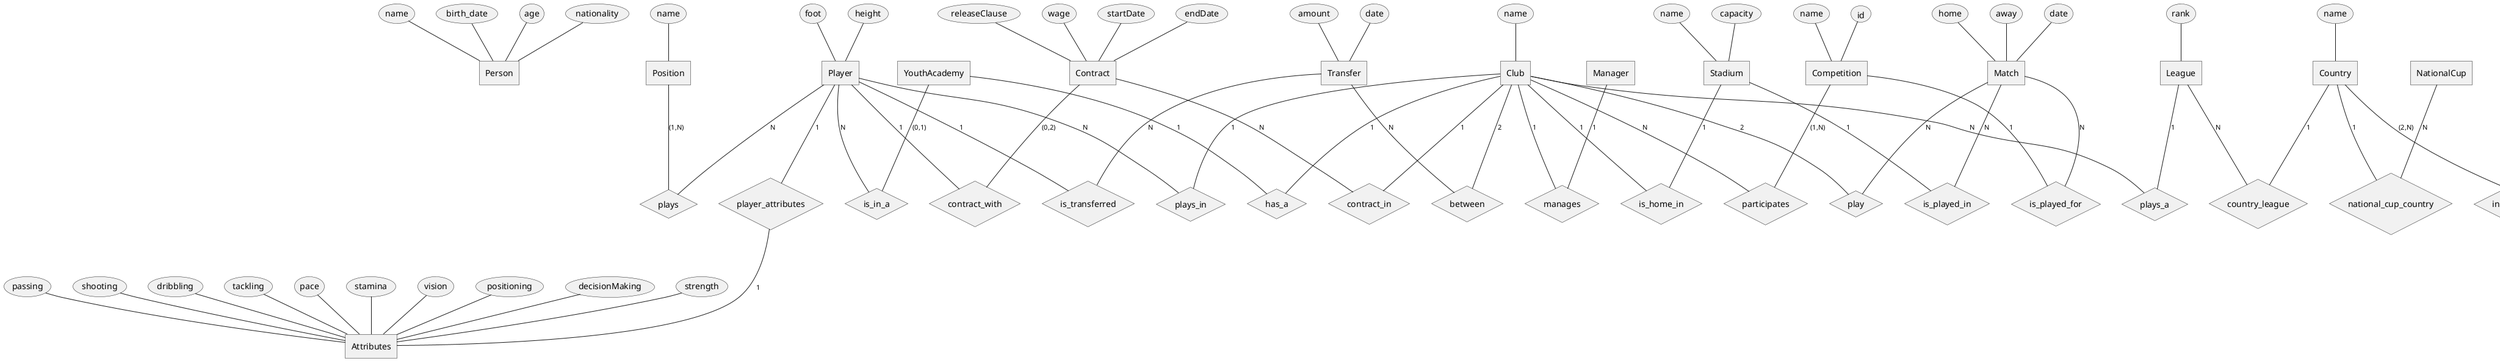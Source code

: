@startchen

'=======================================
'==          PERSON ENTITIES          ==
'=======================================
entity Person {
    name
    birth_date
    age
    nationality
}

' A Player is a type of Person
'extends Person
entity Player {
    foot
    height
}

' A Manager is a type of Person
'extends Person
entity Manager {
}

'=======================================
'==      PLAYER-SPECIFIC ENTITIES     ==
'=======================================
entity Attributes {
    passing
    shooting
    dribbling
    tackling
    pace
    stamina
    vision
    positioning
    decisionMaking
    strength
}

entity Position {
    name
}

' --- Player-Specific Relationships ---
' A Player has one set of Attributes
relationship player_attributes {
}
Player -1- player_attributes
player_attributes -1- Attributes

' A Player can play in one or more Positions
relationship plays {
}
Player -N- plays
Position -(1,N)- plays

'=======================================
'==         CLUB & RELATED ENTITIES   ==
'=======================================
entity Club {
    name
}

entity Stadium {
    name
    capacity
}

entity YouthAcademy {
}

entity Contract {
    wage
    startDate
    endDate
    releaseClause
}

entity Transfer {
    amount
    date
}

' --- Club & Related Relationships ---
' A Manager manages one Club
relationship manages {
}
Manager -1- manages
Club -1- manages

' Many Players play in one Club
relationship plays_in {
}
Player -N- plays_in
Club -1- plays_in

' A Club has one home Stadium
relationship is_home_in {
}
Club -1- is_home_in
Stadium -1- is_home_in

' A Club has one Youth Academy
relationship has_a {
}
Club -1- has_a
YouthAcademy -1- has_a

' Many Players can be in a Youth Academy
relationship is_in_a {
}
Player -N- is_in_a
YouthAcademy -(0,1)- is_in_a

' A Player has a Contract with a Club
relationship contract_with {
}
Player -1- contract_with
Contract -(0,2)- contract_with

relationship contract_in {
}
Club -1- contract_in
Contract -N- contract_in

' A Transfer involves one Player between two Clubs
relationship is_transferred {
}
Player -1-  is_transferred
Transfer -N- is_transferred

relationship between {
}
Club -2- between
Transfer -N- between

'=======================================
'==       COMPETITION ENTITIES        ==
'=======================================
entity Country {
    name
}

entity Competition {
    id
    name
}

' A League is a type of Competition
'extends Competition
entity League  {
    rank
}

' A NationalCup is a type of Competition
'extends Competition
entity NationalCup {
}

' An InternationalCup is a type of Competition
'extends Competition
entity InternationalCup {
}

' --- Competition Relationships ---
' Many Clubs participate in Competitions
relationship participates {
}
Club -N- participates
Competition -(1,N)- participates

' Many Clubs play in a League
relationship plays_a {
}
Club -N- plays_a
League -1- plays_a

' A League belongs to one Country
relationship country_league {
}
Country -1- country_league
League -N- country_league

' A National Cup belongs to one Country
relationship national_cup_country {
}
Country -1- national_cup_country
NationalCup -N- national_cup_country

' An International Cup involves two or more Countries
relationship international_cup_country {
}
Country -(2,N)- international_cup_country
InternationalCup -N- international_cup_country

'=======================================
'==         MATCH ENTITIES            ==
'=======================================
entity Match {
    date
    home
    away
}

' --- Match Relationships ---
' A match is played between two Clubs
relationship play {
}
Club -2- play
Match -N- play

' A Match is played in one Stadium
relationship is_played_in {
}
Stadium -1- is_played_in
Match -N- is_played_in

' A Match is part of one Competition
relationship is_played_for {
}
Competition -1- is_played_for
Match -N- is_played_for

@endchen